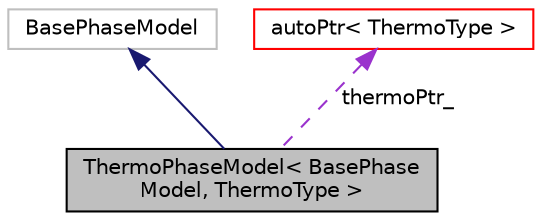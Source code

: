 digraph "ThermoPhaseModel&lt; BasePhaseModel, ThermoType &gt;"
{
  bgcolor="transparent";
  edge [fontname="Helvetica",fontsize="10",labelfontname="Helvetica",labelfontsize="10"];
  node [fontname="Helvetica",fontsize="10",shape=record];
  Node2 [label="ThermoPhaseModel\< BasePhase\lModel, ThermoType \>",height=0.2,width=0.4,color="black", fillcolor="grey75", style="filled", fontcolor="black"];
  Node3 -> Node2 [dir="back",color="midnightblue",fontsize="10",style="solid",fontname="Helvetica"];
  Node3 [label="BasePhaseModel",height=0.2,width=0.4,color="grey75"];
  Node4 -> Node2 [dir="back",color="darkorchid3",fontsize="10",style="dashed",label=" thermoPtr_" ,fontname="Helvetica"];
  Node4 [label="autoPtr\< ThermoType \>",height=0.2,width=0.4,color="red",URL="$a27073.html"];
}
